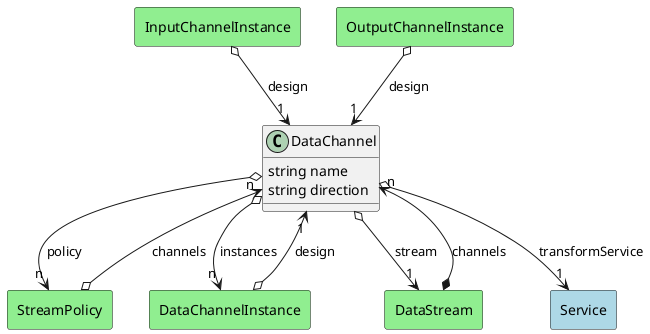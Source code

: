 @startuml

class "DataChannel" as Model {
 string name
 string direction

 
}

rectangle "Service" as Service #lightblue {
}

Model o--> "1" Service : transformService


rectangle "StreamPolicy" as StreamPolicy #lightblue {
}

Model o--> "n" StreamPolicy : policy


rectangle "DataChannelInstance" as DataChannelInstance #lightblue {
}

Model o--> "n" DataChannelInstance : instances


rectangle "DataStream" as DataStream #lightblue {
}

Model o--> "1" DataStream : stream




    rectangle "DataChannelInstance" as DataChannelInstance #lightgreen {
    }
    
        DataChannelInstance   o--> "1" Model : "design"
    
    rectangle "DataStream" as DataStream #lightgreen {
    }
    
        DataStream   *--> "n" Model : "channels"
    
    rectangle "StreamPolicy" as StreamPolicy #lightgreen {
    }
    
        StreamPolicy   o--> "n" Model : "channels"
    
    rectangle "InputChannelInstance" as InputChannelInstance #lightgreen {
    }
    
        InputChannelInstance   o--> "1" Model : "design"
    
    rectangle "OutputChannelInstance" as OutputChannelInstance #lightgreen {
    }
    
        OutputChannelInstance   o--> "1" Model : "design"
    

@enduml
